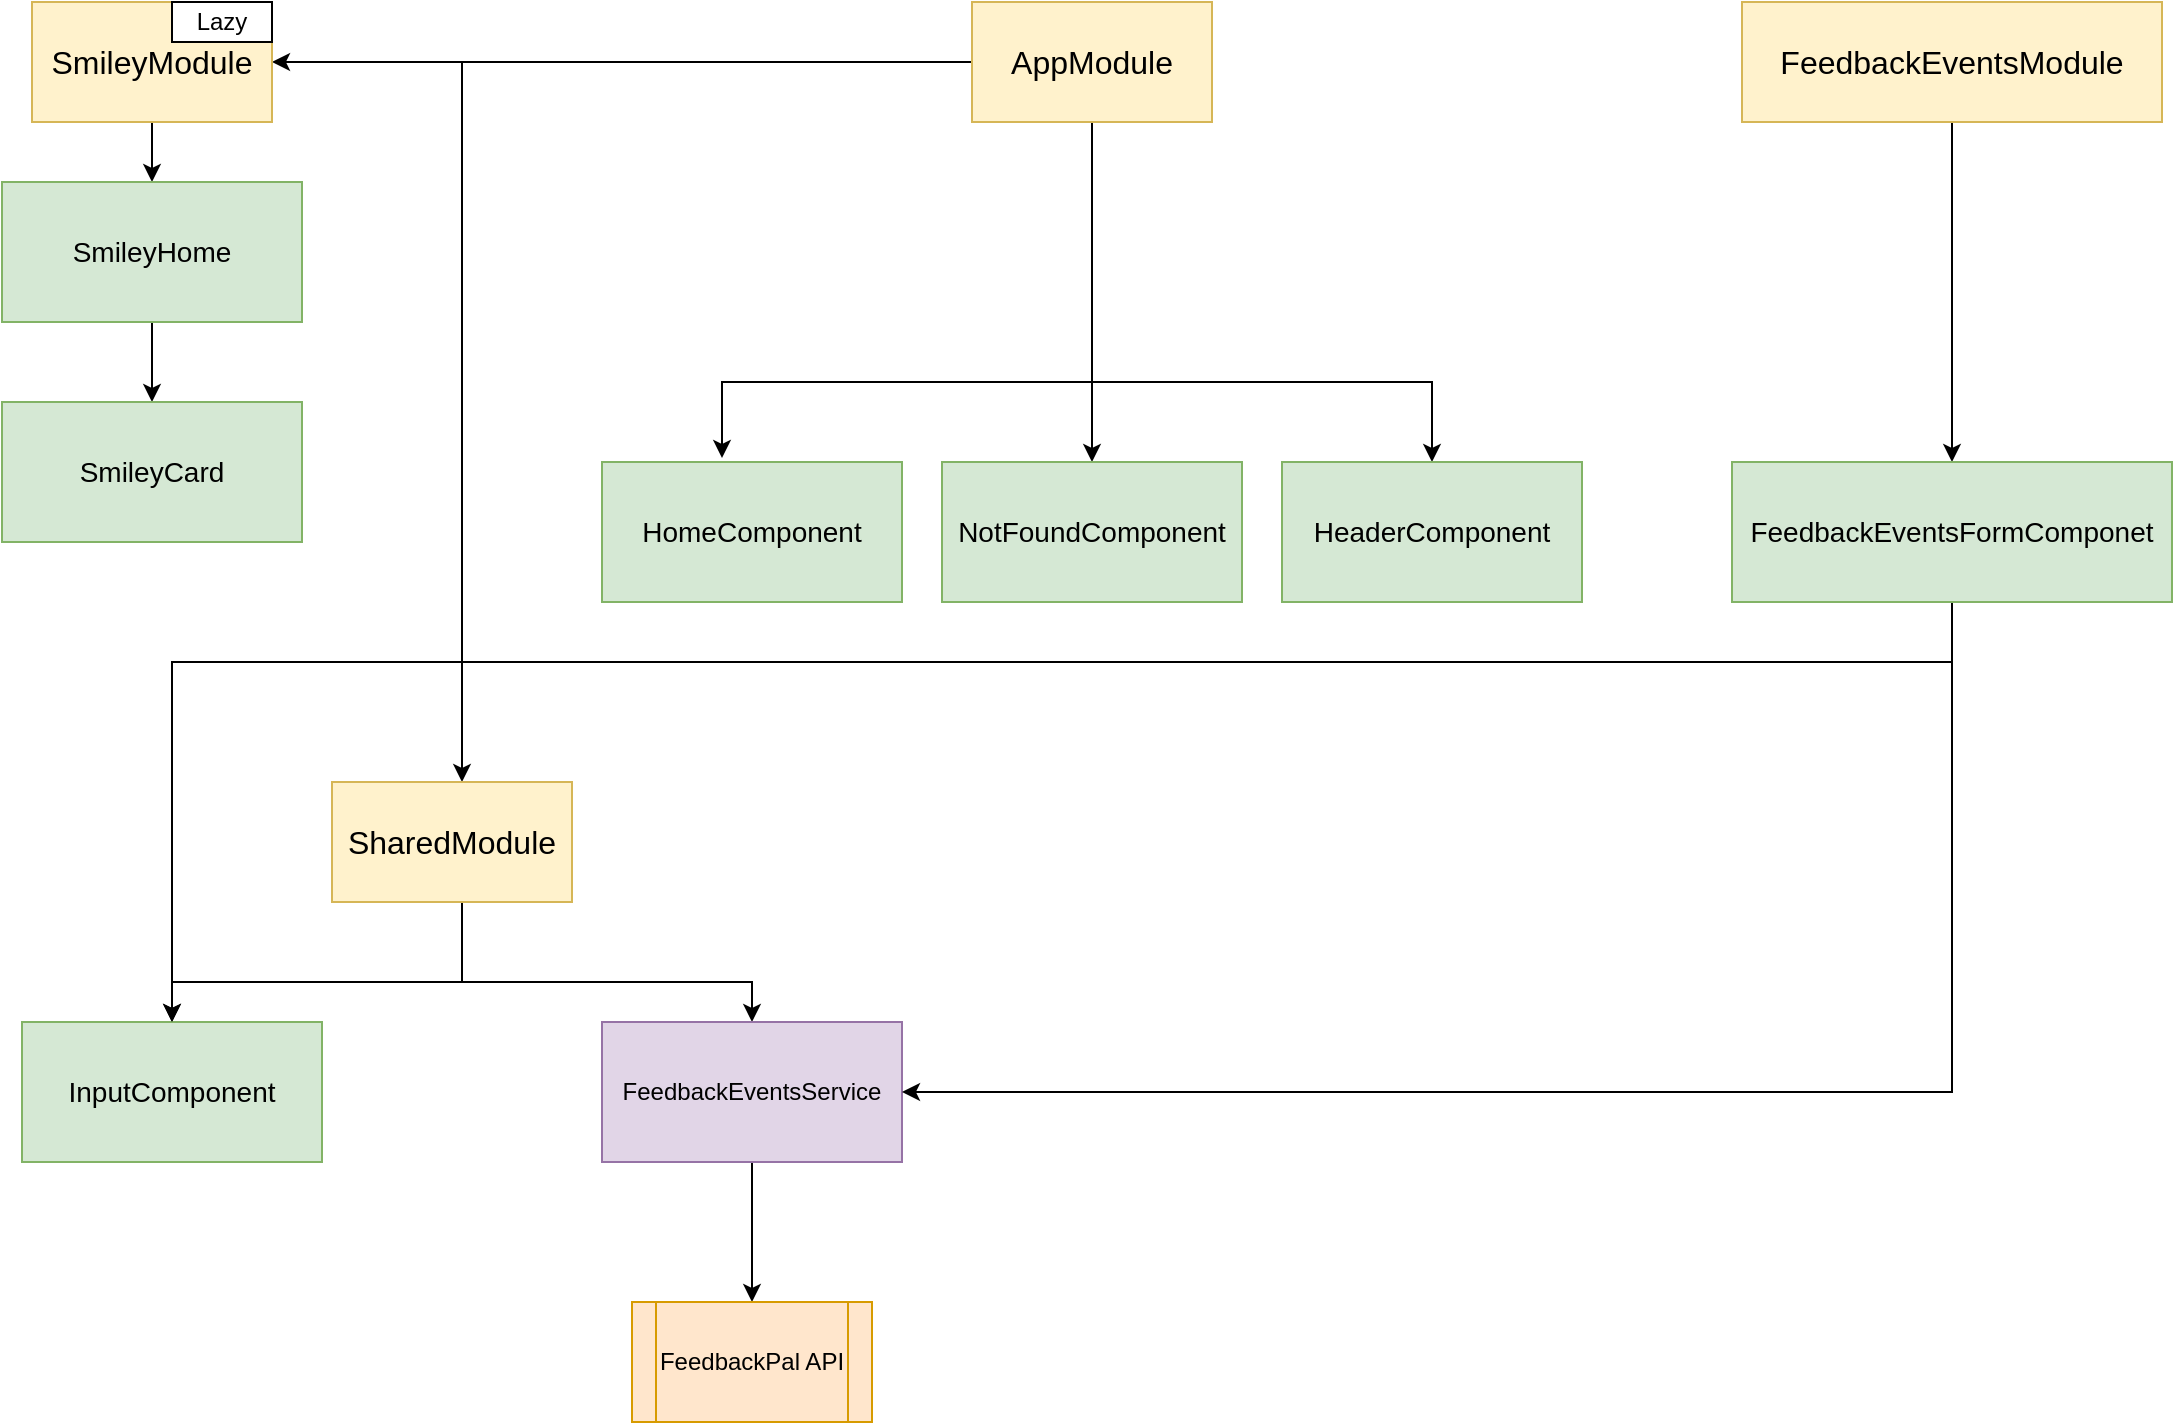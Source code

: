<mxfile version="13.9.8" type="device"><diagram id="4cibEsHJwe-Q4KIHj_9W" name="Architecture"><mxGraphModel dx="1106" dy="997" grid="1" gridSize="10" guides="1" tooltips="1" connect="1" arrows="1" fold="1" page="1" pageScale="1" pageWidth="1169" pageHeight="827" math="0" shadow="0"><root><mxCell id="0"/><mxCell id="1" parent="0"/><mxCell id="KpDpegVO5LAojc_yjBKw-3" style="edgeStyle=orthogonalEdgeStyle;rounded=0;orthogonalLoop=1;jettySize=auto;html=1;entryX=1;entryY=0.5;entryDx=0;entryDy=0;" parent="1" source="KpDpegVO5LAojc_yjBKw-1" target="KpDpegVO5LAojc_yjBKw-2" edge="1"><mxGeometry relative="1" as="geometry"/></mxCell><mxCell id="_32498x53cUA1kekvgx1-1" style="edgeStyle=orthogonalEdgeStyle;rounded=0;orthogonalLoop=1;jettySize=auto;html=1;" parent="1" source="KpDpegVO5LAojc_yjBKw-1" target="J6VCGjc00qpH_HhZ8754-5" edge="1"><mxGeometry relative="1" as="geometry"><mxPoint x="290" y="470" as="targetPoint"/><Array as="points"><mxPoint x="280" y="120"/></Array></mxGeometry></mxCell><mxCell id="_32498x53cUA1kekvgx1-4" style="edgeStyle=orthogonalEdgeStyle;rounded=0;orthogonalLoop=1;jettySize=auto;html=1;entryX=0.4;entryY=-0.029;entryDx=0;entryDy=0;entryPerimeter=0;" parent="1" source="KpDpegVO5LAojc_yjBKw-1" target="KpDpegVO5LAojc_yjBKw-6" edge="1"><mxGeometry relative="1" as="geometry"><Array as="points"><mxPoint x="595" y="280"/><mxPoint x="410" y="280"/></Array></mxGeometry></mxCell><mxCell id="_32498x53cUA1kekvgx1-5" style="edgeStyle=orthogonalEdgeStyle;rounded=0;orthogonalLoop=1;jettySize=auto;html=1;" parent="1" source="KpDpegVO5LAojc_yjBKw-1" target="KpDpegVO5LAojc_yjBKw-4" edge="1"><mxGeometry relative="1" as="geometry"><Array as="points"><mxPoint x="595" y="280"/><mxPoint x="765" y="280"/></Array></mxGeometry></mxCell><mxCell id="uyfIyFzUGpUa7B_xWWci-1" style="edgeStyle=orthogonalEdgeStyle;rounded=0;orthogonalLoop=1;jettySize=auto;html=1;entryX=0.5;entryY=0;entryDx=0;entryDy=0;" edge="1" parent="1" source="KpDpegVO5LAojc_yjBKw-1" target="KpDpegVO5LAojc_yjBKw-8"><mxGeometry relative="1" as="geometry"/></mxCell><mxCell id="KpDpegVO5LAojc_yjBKw-1" value="&lt;font size=&quot;3&quot;&gt;AppModule&lt;/font&gt;" style="rounded=0;whiteSpace=wrap;html=1;fillColor=#fff2cc;strokeColor=#d6b656;" parent="1" vertex="1"><mxGeometry x="535" y="90" width="120" height="60" as="geometry"/></mxCell><mxCell id="KpDpegVO5LAojc_yjBKw-13" style="edgeStyle=orthogonalEdgeStyle;rounded=0;orthogonalLoop=1;jettySize=auto;html=1;entryX=0.5;entryY=0;entryDx=0;entryDy=0;" parent="1" source="KpDpegVO5LAojc_yjBKw-2" target="KpDpegVO5LAojc_yjBKw-12" edge="1"><mxGeometry relative="1" as="geometry"/></mxCell><mxCell id="KpDpegVO5LAojc_yjBKw-4" value="&lt;font style=&quot;font-size: 14px&quot;&gt;HeaderComponent&lt;/font&gt;" style="rounded=0;whiteSpace=wrap;html=1;fillColor=#d5e8d4;strokeColor=#82b366;" parent="1" vertex="1"><mxGeometry x="690" y="320" width="150" height="70" as="geometry"/></mxCell><mxCell id="KpDpegVO5LAojc_yjBKw-6" value="&lt;font style=&quot;font-size: 14px&quot;&gt;HomeComponent&lt;br&gt;&lt;/font&gt;" style="rounded=0;whiteSpace=wrap;html=1;fillColor=#d5e8d4;strokeColor=#82b366;" parent="1" vertex="1"><mxGeometry x="350" y="320" width="150" height="70" as="geometry"/></mxCell><mxCell id="KpDpegVO5LAojc_yjBKw-8" value="&lt;font style=&quot;font-size: 14px&quot;&gt;NotFoundComponent&lt;br&gt;&lt;/font&gt;" style="rounded=0;whiteSpace=wrap;html=1;fillColor=#d5e8d4;strokeColor=#82b366;" parent="1" vertex="1"><mxGeometry x="520" y="320" width="150" height="70" as="geometry"/></mxCell><mxCell id="KpDpegVO5LAojc_yjBKw-15" style="edgeStyle=orthogonalEdgeStyle;rounded=0;orthogonalLoop=1;jettySize=auto;html=1;entryX=0.5;entryY=0;entryDx=0;entryDy=0;" parent="1" source="KpDpegVO5LAojc_yjBKw-12" target="KpDpegVO5LAojc_yjBKw-14" edge="1"><mxGeometry relative="1" as="geometry"/></mxCell><mxCell id="KpDpegVO5LAojc_yjBKw-12" value="&lt;font style=&quot;font-size: 14px&quot;&gt;SmileyHome&lt;br&gt;&lt;/font&gt;" style="rounded=0;whiteSpace=wrap;html=1;fillColor=#d5e8d4;strokeColor=#82b366;" parent="1" vertex="1"><mxGeometry x="50" y="180" width="150" height="70" as="geometry"/></mxCell><mxCell id="KpDpegVO5LAojc_yjBKw-14" value="&lt;font style=&quot;font-size: 14px&quot;&gt;SmileyCard&lt;br&gt;&lt;/font&gt;" style="rounded=0;whiteSpace=wrap;html=1;fillColor=#d5e8d4;strokeColor=#82b366;" parent="1" vertex="1"><mxGeometry x="50" y="290" width="150" height="70" as="geometry"/></mxCell><mxCell id="C5t61CkM_Jixj0Ru232W-1" value="" style="group" parent="1" vertex="1" connectable="0"><mxGeometry x="65" y="90" width="120" height="60" as="geometry"/></mxCell><mxCell id="KpDpegVO5LAojc_yjBKw-2" value="&lt;font size=&quot;3&quot;&gt;SmileyModule&lt;br&gt;&lt;/font&gt;" style="rounded=0;whiteSpace=wrap;html=1;fillColor=#fff2cc;strokeColor=#d6b656;" parent="C5t61CkM_Jixj0Ru232W-1" vertex="1"><mxGeometry width="120" height="60" as="geometry"/></mxCell><mxCell id="KpDpegVO5LAojc_yjBKw-11" value="Lazy" style="rounded=0;whiteSpace=wrap;html=1;" parent="C5t61CkM_Jixj0Ru232W-1" vertex="1"><mxGeometry x="70" width="50" height="20" as="geometry"/></mxCell><mxCell id="J6VCGjc00qpH_HhZ8754-2" style="edgeStyle=orthogonalEdgeStyle;rounded=0;orthogonalLoop=1;jettySize=auto;html=1;" parent="1" target="J6VCGjc00qpH_HhZ8754-1" edge="1"><mxGeometry relative="1" as="geometry"><Array as="points"><mxPoint x="700" y="160"/><mxPoint x="575" y="160"/></Array><mxPoint x="700" y="150" as="sourcePoint"/></mxGeometry></mxCell><mxCell id="J6VCGjc00qpH_HhZ8754-4" style="edgeStyle=orthogonalEdgeStyle;rounded=0;orthogonalLoop=1;jettySize=auto;html=1;entryX=0.5;entryY=0;entryDx=0;entryDy=0;" parent="1" target="J6VCGjc00qpH_HhZ8754-3" edge="1"><mxGeometry relative="1" as="geometry"><Array as="points"><mxPoint x="700" y="160"/><mxPoint x="805" y="160"/></Array><mxPoint x="700" y="150" as="sourcePoint"/></mxGeometry></mxCell><mxCell id="J6VCGjc00qpH_HhZ8754-7" style="edgeStyle=orthogonalEdgeStyle;rounded=0;orthogonalLoop=1;jettySize=auto;html=1;entryX=0.5;entryY=0;entryDx=0;entryDy=0;" parent="1" source="J6VCGjc00qpH_HhZ8754-5" target="J6VCGjc00qpH_HhZ8754-6" edge="1"><mxGeometry relative="1" as="geometry"><Array as="points"><mxPoint x="280" y="580"/></Array></mxGeometry></mxCell><mxCell id="uyfIyFzUGpUa7B_xWWci-3" style="edgeStyle=orthogonalEdgeStyle;rounded=0;orthogonalLoop=1;jettySize=auto;html=1;" edge="1" parent="1" source="J6VCGjc00qpH_HhZ8754-5" target="uyfIyFzUGpUa7B_xWWci-2"><mxGeometry relative="1" as="geometry"><Array as="points"><mxPoint x="280" y="580"/><mxPoint x="425" y="580"/></Array></mxGeometry></mxCell><mxCell id="J6VCGjc00qpH_HhZ8754-5" value="&lt;font size=&quot;3&quot;&gt;SharedModule&lt;/font&gt;" style="rounded=0;whiteSpace=wrap;html=1;fillColor=#fff2cc;strokeColor=#d6b656;" parent="1" vertex="1"><mxGeometry x="215" y="480" width="120" height="60" as="geometry"/></mxCell><mxCell id="J6VCGjc00qpH_HhZ8754-6" value="&lt;font style=&quot;font-size: 14px&quot;&gt;InputComponent&lt;br&gt;&lt;/font&gt;" style="rounded=0;whiteSpace=wrap;html=1;fillColor=#d5e8d4;strokeColor=#82b366;" parent="1" vertex="1"><mxGeometry x="60" y="600" width="150" height="70" as="geometry"/></mxCell><mxCell id="uyfIyFzUGpUa7B_xWWci-5" style="edgeStyle=orthogonalEdgeStyle;rounded=0;orthogonalLoop=1;jettySize=auto;html=1;" edge="1" parent="1" source="uyfIyFzUGpUa7B_xWWci-2" target="uyfIyFzUGpUa7B_xWWci-4"><mxGeometry relative="1" as="geometry"/></mxCell><mxCell id="uyfIyFzUGpUa7B_xWWci-2" value="FeedbackEventsService" style="rounded=0;whiteSpace=wrap;html=1;fillColor=#e1d5e7;strokeColor=#9673a6;" vertex="1" parent="1"><mxGeometry x="350" y="600" width="150" height="70" as="geometry"/></mxCell><mxCell id="uyfIyFzUGpUa7B_xWWci-4" value="FeedbackPal API" style="shape=process;whiteSpace=wrap;html=1;backgroundOutline=1;fillColor=#ffe6cc;strokeColor=#d79b00;" vertex="1" parent="1"><mxGeometry x="365" y="740" width="120" height="60" as="geometry"/></mxCell><mxCell id="uyfIyFzUGpUa7B_xWWci-8" style="edgeStyle=orthogonalEdgeStyle;rounded=0;orthogonalLoop=1;jettySize=auto;html=1;entryX=0.5;entryY=0;entryDx=0;entryDy=0;" edge="1" parent="1" source="uyfIyFzUGpUa7B_xWWci-6" target="uyfIyFzUGpUa7B_xWWci-7"><mxGeometry relative="1" as="geometry"/></mxCell><mxCell id="uyfIyFzUGpUa7B_xWWci-6" value="&lt;font size=&quot;3&quot;&gt;FeedbackEventsModule&lt;br&gt;&lt;/font&gt;" style="rounded=0;whiteSpace=wrap;html=1;fillColor=#fff2cc;strokeColor=#d6b656;" vertex="1" parent="1"><mxGeometry x="920" y="90" width="210" height="60" as="geometry"/></mxCell><mxCell id="uyfIyFzUGpUa7B_xWWci-9" style="edgeStyle=orthogonalEdgeStyle;rounded=0;orthogonalLoop=1;jettySize=auto;html=1;entryX=1;entryY=0.5;entryDx=0;entryDy=0;" edge="1" parent="1" source="uyfIyFzUGpUa7B_xWWci-7" target="uyfIyFzUGpUa7B_xWWci-2"><mxGeometry relative="1" as="geometry"><Array as="points"><mxPoint x="1025" y="635"/></Array></mxGeometry></mxCell><mxCell id="uyfIyFzUGpUa7B_xWWci-10" style="edgeStyle=orthogonalEdgeStyle;rounded=0;orthogonalLoop=1;jettySize=auto;html=1;" edge="1" parent="1" source="uyfIyFzUGpUa7B_xWWci-7" target="J6VCGjc00qpH_HhZ8754-6"><mxGeometry relative="1" as="geometry"><Array as="points"><mxPoint x="1025" y="420"/><mxPoint x="135" y="420"/></Array></mxGeometry></mxCell><mxCell id="uyfIyFzUGpUa7B_xWWci-7" value="&lt;font style=&quot;font-size: 14px&quot;&gt;FeedbackEventsFormComponet&lt;/font&gt;" style="rounded=0;whiteSpace=wrap;html=1;fillColor=#d5e8d4;strokeColor=#82b366;" vertex="1" parent="1"><mxGeometry x="915" y="320" width="220" height="70" as="geometry"/></mxCell></root></mxGraphModel></diagram></mxfile>